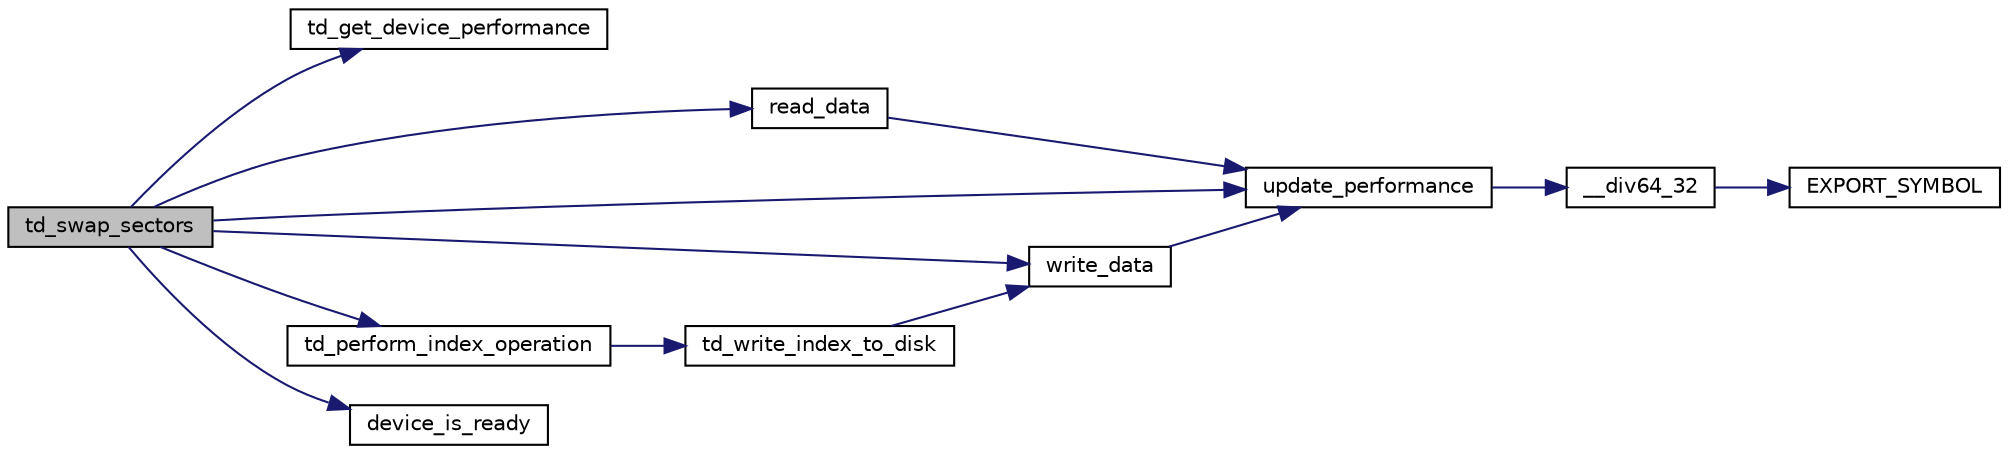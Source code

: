 digraph "td_swap_sectors"
{
  edge [fontname="Helvetica",fontsize="10",labelfontname="Helvetica",labelfontsize="10"];
  node [fontname="Helvetica",fontsize="10",shape=record];
  rankdir="LR";
  Node1 [label="td_swap_sectors",height=0.2,width=0.4,color="black", fillcolor="grey75", style="filled", fontcolor="black"];
  Node1 -> Node2 [color="midnightblue",fontsize="10",style="solid",fontname="Helvetica"];
  Node2 [label="td_get_device_performance",height=0.2,width=0.4,color="black", fillcolor="white", style="filled",URL="$tdisk_8c.html#ad0f70cbc430d47e38c5ea47fbfb15471",tooltip="This is the heuristic function that calculates the speed of a device. "];
  Node1 -> Node3 [color="midnightblue",fontsize="10",style="solid",fontname="Helvetica"];
  Node3 [label="read_data",height=0.2,width=0.4,color="black", fillcolor="white", style="filled",URL="$tdisk__device__operations_8h.html#aef5a276b75fc3125ea4ba57e59031cf0",tooltip="Generic function that reads data from a device. "];
  Node3 -> Node4 [color="midnightblue",fontsize="10",style="solid",fontname="Helvetica"];
  Node4 [label="update_performance",height=0.2,width=0.4,color="black", fillcolor="white", style="filled",URL="$tdisk__performance_8h.html#ae00201ef33f2b28f394b7e60f29f1452",tooltip="This function updates the performance data of the given performacen data. "];
  Node4 -> Node5 [color="midnightblue",fontsize="10",style="solid",fontname="Helvetica"];
  Node5 [label="__div64_32",height=0.2,width=0.4,color="black", fillcolor="white", style="filled",URL="$helpers_8c.html#aff7dbb9c60a4d1c2a3648918d7d083e6"];
  Node5 -> Node6 [color="midnightblue",fontsize="10",style="solid",fontname="Helvetica"];
  Node6 [label="EXPORT_SYMBOL",height=0.2,width=0.4,color="black", fillcolor="white", style="filled",URL="$helpers_8c.html#a6b260ca72a53d15fc7e64d9b70d46d96"];
  Node1 -> Node7 [color="midnightblue",fontsize="10",style="solid",fontname="Helvetica"];
  Node7 [label="write_data",height=0.2,width=0.4,color="black", fillcolor="white", style="filled",URL="$tdisk__device__operations_8h.html#a7416ee55b81815dc405f452977f280f1",tooltip="tDisk Driver "];
  Node7 -> Node4 [color="midnightblue",fontsize="10",style="solid",fontname="Helvetica"];
  Node1 -> Node8 [color="midnightblue",fontsize="10",style="solid",fontname="Helvetica"];
  Node8 [label="td_perform_index_operation",height=0.2,width=0.4,color="black", fillcolor="white", style="filled",URL="$tdisk_8c.html#a1050db79753eb77efec01765efd1e66f",tooltip="Performs the given index operation. "];
  Node8 -> Node9 [color="midnightblue",fontsize="10",style="solid",fontname="Helvetica"];
  Node9 [label="td_write_index_to_disk",height=0.2,width=0.4,color="black", fillcolor="white", style="filled",URL="$tdisk_8c.html#a97861b5c4ef4f2807d29ef1f1c74fe64",tooltip="Writes the given sector index to the given internal device. "];
  Node9 -> Node7 [color="midnightblue",fontsize="10",style="solid",fontname="Helvetica"];
  Node1 -> Node10 [color="midnightblue",fontsize="10",style="solid",fontname="Helvetica"];
  Node10 [label="device_is_ready",height=0.2,width=0.4,color="black", fillcolor="white", style="filled",URL="$tdisk__device__operations_8h.html#a6634c65571b6a9594cb1dad4fd62d95e",tooltip="Generic function that checks if a device is ready or not. "];
  Node1 -> Node4 [color="midnightblue",fontsize="10",style="solid",fontname="Helvetica"];
}

